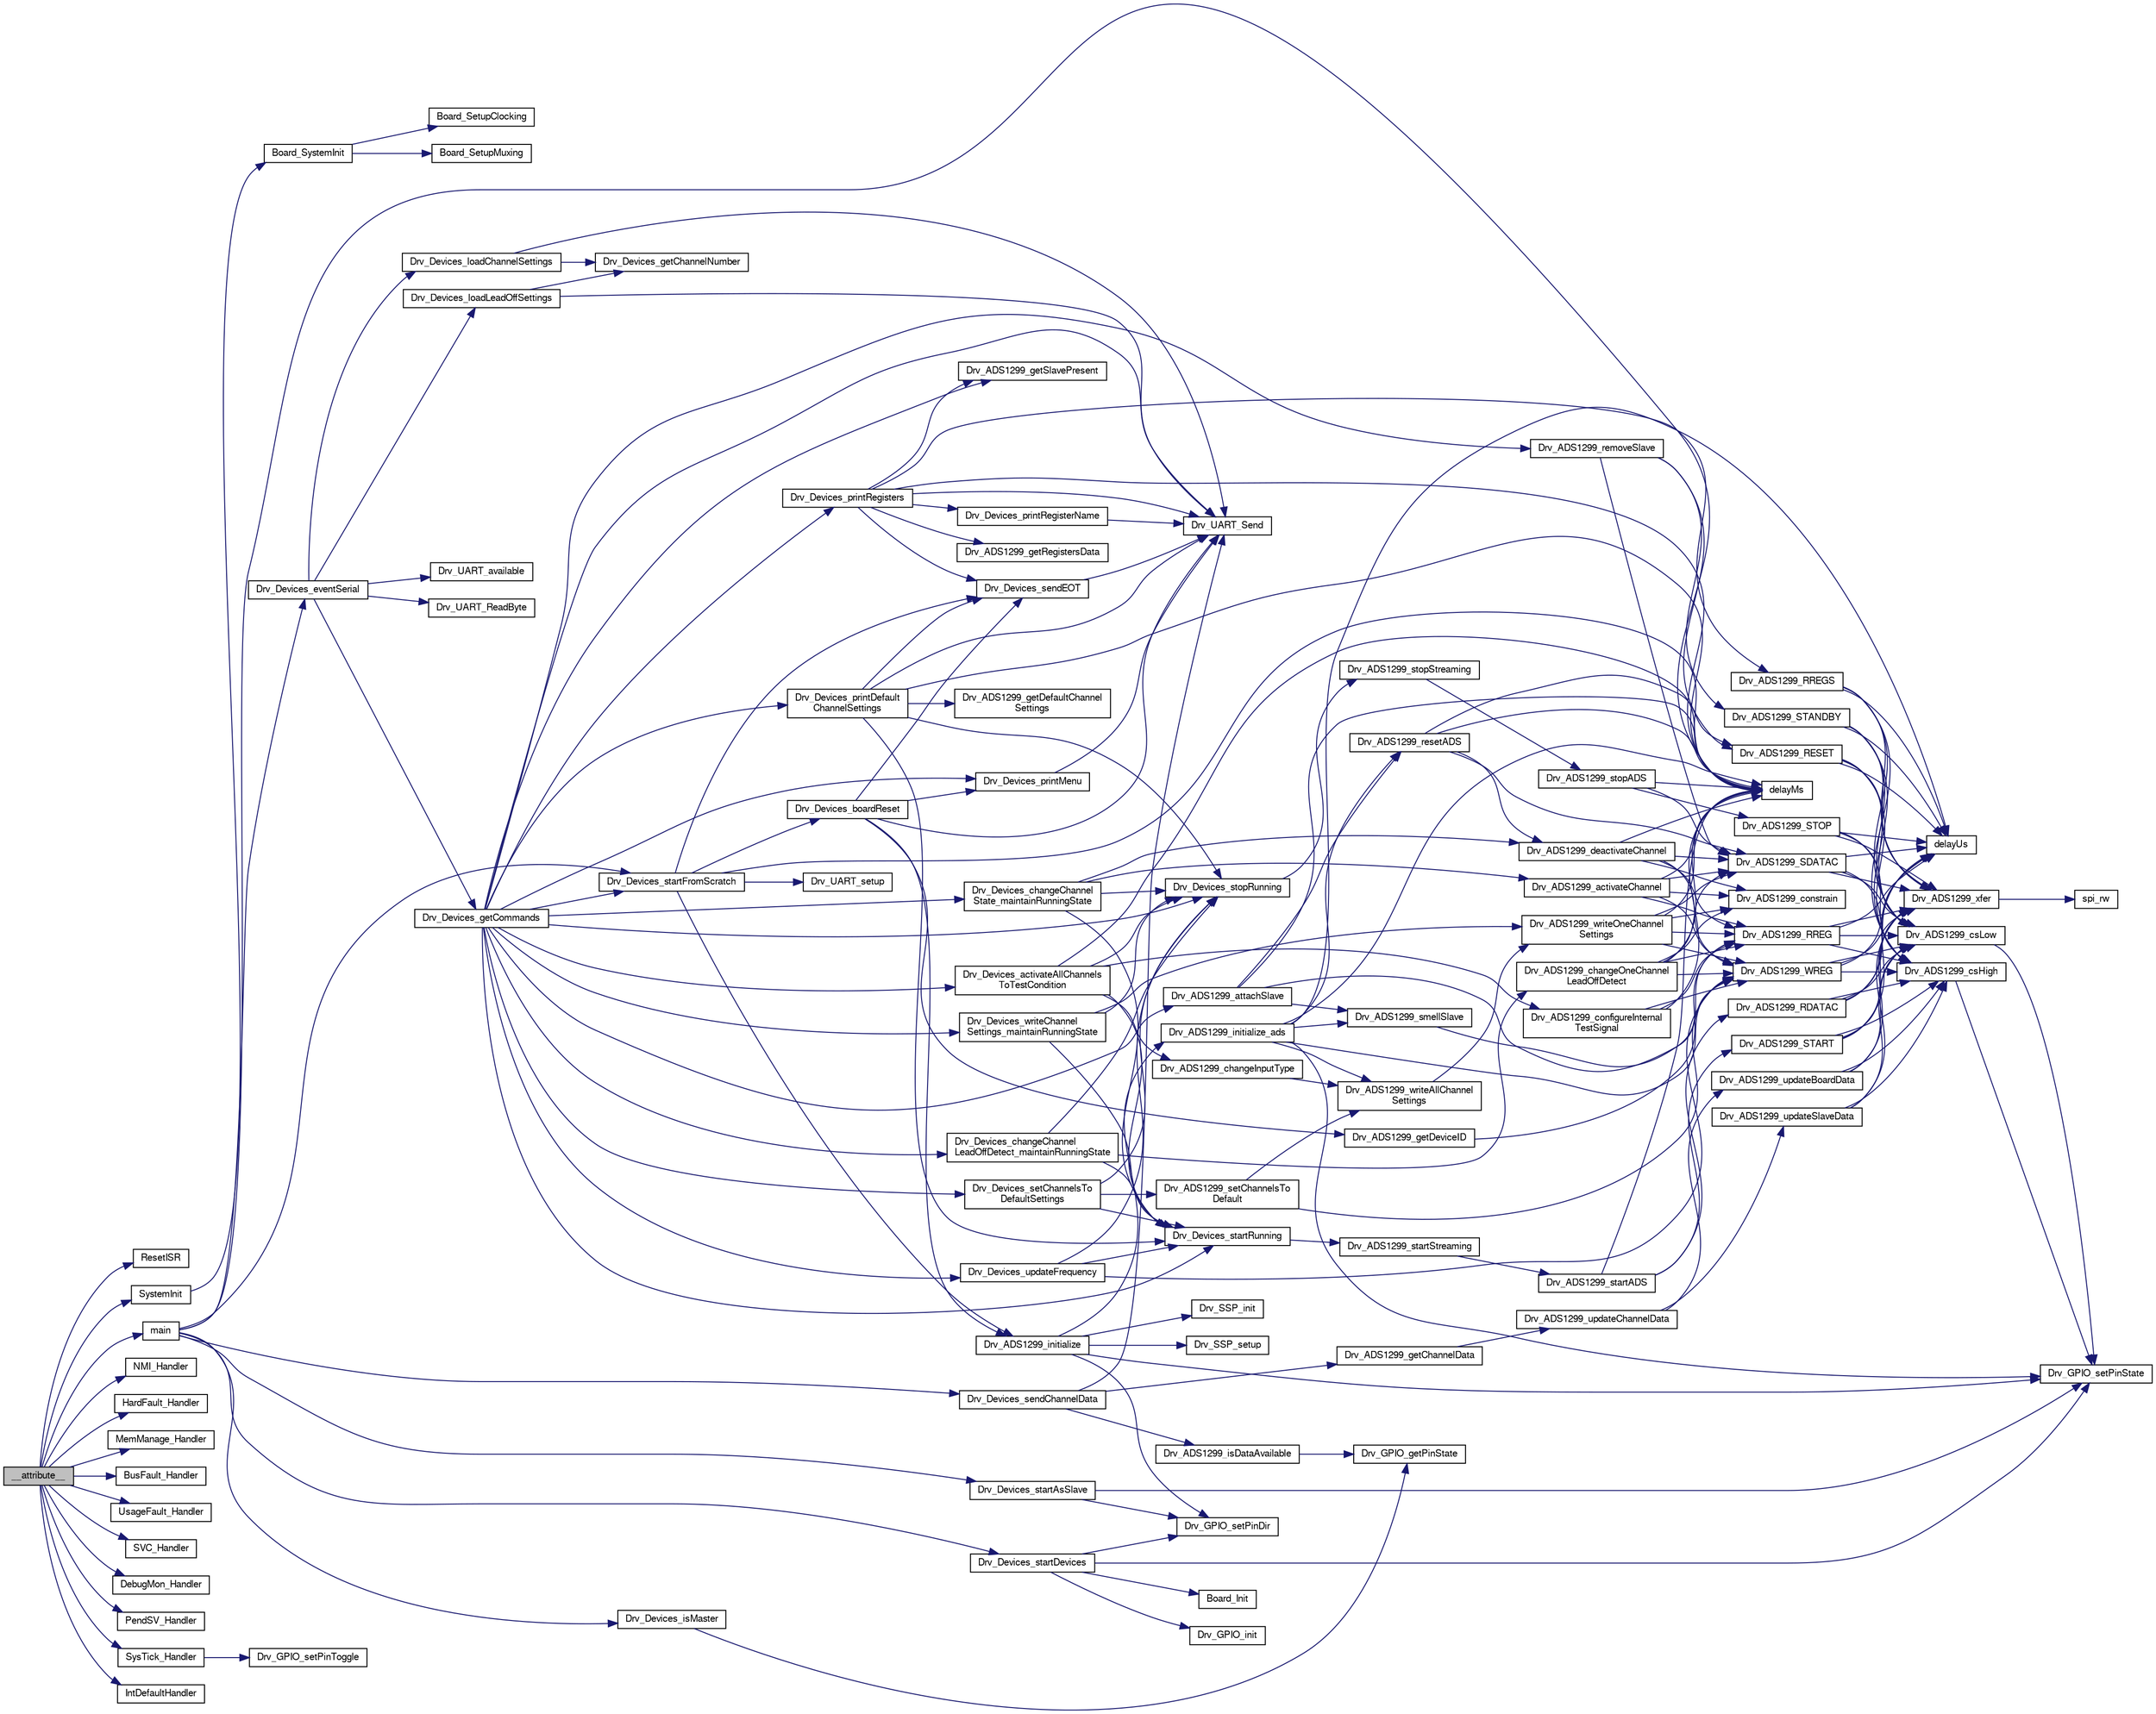 digraph "__attribute__"
{
  edge [fontname="FreeSans",fontsize="10",labelfontname="FreeSans",labelfontsize="10"];
  node [fontname="FreeSans",fontsize="10",shape=record];
  rankdir="LR";
  Node1 [label="__attribute__",height=0.2,width=0.4,color="black", fillcolor="grey75", style="filled", fontcolor="black"];
  Node1 -> Node2 [color="midnightblue",fontsize="10",style="solid",fontname="FreeSans"];
  Node2 [label="ResetISR",height=0.2,width=0.4,color="black", fillcolor="white", style="filled",URL="$cr__startup__lpc175x__6x_8c.html#a516ff8924be921fa3a1bb7754b1f5734"];
  Node1 -> Node3 [color="midnightblue",fontsize="10",style="solid",fontname="FreeSans"];
  Node3 [label="SystemInit",height=0.2,width=0.4,color="black", fillcolor="white", style="filled",URL="$sysinit_8c.html#a93f514700ccf00d08dbdcff7f1224eb2"];
  Node3 -> Node4 [color="midnightblue",fontsize="10",style="solid",fontname="FreeSans"];
  Node4 [label="Board_SystemInit",height=0.2,width=0.4,color="black", fillcolor="white", style="filled",URL="$group__BOARD__COMMON__API.html#gaeb60ea85499a4208167ae2540086516a",tooltip="Setup and initialize hardware prior to call to main() "];
  Node4 -> Node5 [color="midnightblue",fontsize="10",style="solid",fontname="FreeSans"];
  Node5 [label="Board_SetupMuxing",height=0.2,width=0.4,color="black", fillcolor="white", style="filled",URL="$group__BOARD__COMMON__API.html#ga8ac1dc465c66e1cc00f5ffd346904d97",tooltip="Setup pin multiplexer per board schematics. "];
  Node4 -> Node6 [color="midnightblue",fontsize="10",style="solid",fontname="FreeSans"];
  Node6 [label="Board_SetupClocking",height=0.2,width=0.4,color="black", fillcolor="white", style="filled",URL="$group__BOARD__COMMON__API.html#gae417dc93d00f1a89f74220e569fac777",tooltip="Setup system clocking. "];
  Node1 -> Node7 [color="midnightblue",fontsize="10",style="solid",fontname="FreeSans"];
  Node7 [label="main",height=0.2,width=0.4,color="black", fillcolor="white", style="filled",URL="$group__Application__Layer.html#ga840291bc02cba5474a4cb46a9b9566fe"];
  Node7 -> Node8 [color="midnightblue",fontsize="10",style="solid",fontname="FreeSans"];
  Node8 [label="Drv_Devices_startDevices",height=0.2,width=0.4,color="black", fillcolor="white", style="filled",URL="$group__Devices__Library.html#ga752ca1b164444c691ffe54ed89d848c8",tooltip="Call init and start functions of the different peripherals of the uC. "];
  Node8 -> Node9 [color="midnightblue",fontsize="10",style="solid",fontname="FreeSans"];
  Node9 [label="Board_Init",height=0.2,width=0.4,color="black", fillcolor="white", style="filled",URL="$group__BOARD__COMMON__API.html#gae8d2d761b984f48c3dbb27dd32a8c119",tooltip="Set up and initialize all required blocks and functions related to the board hardware. "];
  Node8 -> Node10 [color="midnightblue",fontsize="10",style="solid",fontname="FreeSans"];
  Node10 [label="Drv_GPIO_init",height=0.2,width=0.4,color="black", fillcolor="white", style="filled",URL="$group__GPIO__Library.html#ga9be5db131ab65deac64ba3f32adc3e0a",tooltip="Initialize GPIO port. "];
  Node8 -> Node11 [color="midnightblue",fontsize="10",style="solid",fontname="FreeSans"];
  Node11 [label="Drv_GPIO_setPinDir",height=0.2,width=0.4,color="black", fillcolor="white", style="filled",URL="$group__GPIO__Library.html#gab513ddd38bb6f89dfa844fd7ab6c48dd",tooltip="Set GPIO direction for a single GPIO pin. "];
  Node8 -> Node12 [color="midnightblue",fontsize="10",style="solid",fontname="FreeSans"];
  Node12 [label="Drv_GPIO_setPinState",height=0.2,width=0.4,color="black", fillcolor="white", style="filled",URL="$group__GPIO__Library.html#gaa0fc19aa74a1bf75817ba137e78f7a0a",tooltip="Set a GPIO pin state. "];
  Node7 -> Node13 [color="midnightblue",fontsize="10",style="solid",fontname="FreeSans"];
  Node13 [label="Drv_Devices_isMaster",height=0.2,width=0.4,color="black", fillcolor="white", style="filled",URL="$group__Devices__Library.html#ga92e403bbfcda965385b78ce10bbea47a",tooltip="Determines if the board is Master or Slave and set a flag. "];
  Node13 -> Node14 [color="midnightblue",fontsize="10",style="solid",fontname="FreeSans"];
  Node14 [label="Drv_GPIO_getPinState",height=0.2,width=0.4,color="black", fillcolor="white", style="filled",URL="$group__GPIO__Library.html#ga3979c4c389440c603c44afef9b25c6c6",tooltip="Get a GPIO pin state. "];
  Node7 -> Node15 [color="midnightblue",fontsize="10",style="solid",fontname="FreeSans"];
  Node15 [label="delayMs",height=0.2,width=0.4,color="black", fillcolor="white", style="filled",URL="$group__Devices__Library.html#gadde208bf0ea8bb35d8606d3859219a40",tooltip="Delay in milliseconds. "];
  Node7 -> Node16 [color="midnightblue",fontsize="10",style="solid",fontname="FreeSans"];
  Node16 [label="Drv_Devices_startFromScratch",height=0.2,width=0.4,color="black", fillcolor="white", style="filled",URL="$group__Devices__Library.html#ga43e0b770fd7ccd57b3f0d5ddf0eda4be",tooltip="Start the system from scratch, send initial message and get the board ready to get commands..."];
  Node16 -> Node17 [color="midnightblue",fontsize="10",style="solid",fontname="FreeSans"];
  Node17 [label="Drv_UART_setup",height=0.2,width=0.4,color="black", fillcolor="white", style="filled",URL="$group__UART__Library.html#ga8026f78d22425b39818431d299d638a3",tooltip="UART initial setup and initialization. "];
  Node16 -> Node18 [color="midnightblue",fontsize="10",style="solid",fontname="FreeSans"];
  Node18 [label="Drv_ADS1299_initialize",height=0.2,width=0.4,color="black", fillcolor="white", style="filled",URL="$group__ADS1299__Library.html#ga3a5f7edb0cb404ffa6865a56573a0c4b",tooltip="Configure pines connected to the ADS and the ADS itself. "];
  Node18 -> Node11 [color="midnightblue",fontsize="10",style="solid",fontname="FreeSans"];
  Node18 -> Node12 [color="midnightblue",fontsize="10",style="solid",fontname="FreeSans"];
  Node18 -> Node19 [color="midnightblue",fontsize="10",style="solid",fontname="FreeSans"];
  Node19 [label="Drv_SSP_init",height=0.2,width=0.4,color="black", fillcolor="white", style="filled",URL="$group__SSP__Library.html#ga0c5eb23f106efe0d4b8687874954c549",tooltip="Init the SSP module. "];
  Node18 -> Node20 [color="midnightblue",fontsize="10",style="solid",fontname="FreeSans"];
  Node20 [label="Drv_SSP_setup",height=0.2,width=0.4,color="black", fillcolor="white", style="filled",URL="$group__SSP__Library.html#ga0f01059c0a84ecf456f3ad9d38b9794b",tooltip="Configuration of format and data of the SSP module. "];
  Node18 -> Node21 [color="midnightblue",fontsize="10",style="solid",fontname="FreeSans"];
  Node21 [label="Drv_ADS1299_initialize_ads",height=0.2,width=0.4,color="black", fillcolor="white", style="filled",URL="$group__ADS1299__Library.html#ga7d4e3c16375e804d9275b55a5872410b",tooltip="Hard Reset ADS and power up sequence. "];
  Node21 -> Node15 [color="midnightblue",fontsize="10",style="solid",fontname="FreeSans"];
  Node21 -> Node12 [color="midnightblue",fontsize="10",style="solid",fontname="FreeSans"];
  Node21 -> Node22 [color="midnightblue",fontsize="10",style="solid",fontname="FreeSans"];
  Node22 [label="delayUs",height=0.2,width=0.4,color="black", fillcolor="white", style="filled",URL="$group__Devices__Library.html#ga120f8cfcae7121ef62deee0473cf19ee",tooltip="Delay in microseconds. "];
  Node21 -> Node23 [color="midnightblue",fontsize="10",style="solid",fontname="FreeSans"];
  Node23 [label="Drv_ADS1299_resetADS",height=0.2,width=0.4,color="black", fillcolor="white", style="filled",URL="$group__ADS1299__Library.html#gaf00abe725d1194171c9b84ab1c9aa356",tooltip="Reset all the ADS1299 settings. Stops all data acquisition. "];
  Node23 -> Node24 [color="midnightblue",fontsize="10",style="solid",fontname="FreeSans"];
  Node24 [label="Drv_ADS1299_RESET",height=0.2,width=0.4,color="black", fillcolor="white", style="filled",URL="$group__ADS1299__Library.html#ga33a611c58e5bd53c062d118be8a09d9e",tooltip="Set all register values to default. "];
  Node24 -> Node25 [color="midnightblue",fontsize="10",style="solid",fontname="FreeSans"];
  Node25 [label="Drv_ADS1299_csLow",height=0.2,width=0.4,color="black", fillcolor="white", style="filled",URL="$group__ADS1299__Library.html#gae7bfe7b22c142ad6af3606fc094dd149",tooltip="SPI chip select method. "];
  Node25 -> Node12 [color="midnightblue",fontsize="10",style="solid",fontname="FreeSans"];
  Node24 -> Node26 [color="midnightblue",fontsize="10",style="solid",fontname="FreeSans"];
  Node26 [label="Drv_ADS1299_xfer",height=0.2,width=0.4,color="black", fillcolor="white", style="filled",URL="$group__ADS1299__Library.html#gaacd804d5af6ab72174a9cb050dcf9041",tooltip="SPI communication method. "];
  Node26 -> Node27 [color="midnightblue",fontsize="10",style="solid",fontname="FreeSans"];
  Node27 [label="spi_rw",height=0.2,width=0.4,color="black", fillcolor="white", style="filled",URL="$group__SSP__Library.html#ga3808c285915bc0c410f4188eafce502d",tooltip="Faster way to transfer a single a byte via SSP. "];
  Node24 -> Node22 [color="midnightblue",fontsize="10",style="solid",fontname="FreeSans"];
  Node24 -> Node28 [color="midnightblue",fontsize="10",style="solid",fontname="FreeSans"];
  Node28 [label="Drv_ADS1299_csHigh",height=0.2,width=0.4,color="black", fillcolor="white", style="filled",URL="$group__ADS1299__Library.html#gad90e09cf6259d704d03a6b3f569d0976",tooltip="SPI chip de-select. "];
  Node28 -> Node12 [color="midnightblue",fontsize="10",style="solid",fontname="FreeSans"];
  Node23 -> Node29 [color="midnightblue",fontsize="10",style="solid",fontname="FreeSans"];
  Node29 [label="Drv_ADS1299_SDATAC",height=0.2,width=0.4,color="black", fillcolor="white", style="filled",URL="$group__ADS1299__Library.html#ga9715d3a40b02158b668d9c82bd0af79a",tooltip="Get out of read data continuous mode. "];
  Node29 -> Node25 [color="midnightblue",fontsize="10",style="solid",fontname="FreeSans"];
  Node29 -> Node26 [color="midnightblue",fontsize="10",style="solid",fontname="FreeSans"];
  Node29 -> Node22 [color="midnightblue",fontsize="10",style="solid",fontname="FreeSans"];
  Node29 -> Node28 [color="midnightblue",fontsize="10",style="solid",fontname="FreeSans"];
  Node23 -> Node15 [color="midnightblue",fontsize="10",style="solid",fontname="FreeSans"];
  Node23 -> Node30 [color="midnightblue",fontsize="10",style="solid",fontname="FreeSans"];
  Node30 [label="Drv_ADS1299_deactivateChannel",height=0.2,width=0.4,color="black", fillcolor="white", style="filled",URL="$group__ADS1299__Library.html#gaf752ff51f24643ab51099720f9d69846",tooltip="De-activate specific channel N. "];
  Node30 -> Node29 [color="midnightblue",fontsize="10",style="solid",fontname="FreeSans"];
  Node30 -> Node15 [color="midnightblue",fontsize="10",style="solid",fontname="FreeSans"];
  Node30 -> Node31 [color="midnightblue",fontsize="10",style="solid",fontname="FreeSans"];
  Node31 [label="Drv_ADS1299_constrain",height=0.2,width=0.4,color="black", fillcolor="white", style="filled",URL="$group__ADS1299__Library.html#ga713b706931292d92d4e8972d79a311a0",tooltip="Constrains a number to be within a range. "];
  Node30 -> Node32 [color="midnightblue",fontsize="10",style="solid",fontname="FreeSans"];
  Node32 [label="Drv_ADS1299_RREG",height=0.2,width=0.4,color="black", fillcolor="white", style="filled",URL="$group__ADS1299__Library.html#ga1c03d79e9a6080ed2de6916b1dd47849",tooltip="Read one ADS register. "];
  Node32 -> Node25 [color="midnightblue",fontsize="10",style="solid",fontname="FreeSans"];
  Node32 -> Node26 [color="midnightblue",fontsize="10",style="solid",fontname="FreeSans"];
  Node32 -> Node22 [color="midnightblue",fontsize="10",style="solid",fontname="FreeSans"];
  Node32 -> Node28 [color="midnightblue",fontsize="10",style="solid",fontname="FreeSans"];
  Node30 -> Node33 [color="midnightblue",fontsize="10",style="solid",fontname="FreeSans"];
  Node33 [label="Drv_ADS1299_WREG",height=0.2,width=0.4,color="black", fillcolor="white", style="filled",URL="$group__ADS1299__Library.html#gaeb3dbf8ae39e90411b32757240f61b8b",tooltip="Write one ADS register. "];
  Node33 -> Node25 [color="midnightblue",fontsize="10",style="solid",fontname="FreeSans"];
  Node33 -> Node26 [color="midnightblue",fontsize="10",style="solid",fontname="FreeSans"];
  Node33 -> Node22 [color="midnightblue",fontsize="10",style="solid",fontname="FreeSans"];
  Node33 -> Node28 [color="midnightblue",fontsize="10",style="solid",fontname="FreeSans"];
  Node21 -> Node33 [color="midnightblue",fontsize="10",style="solid",fontname="FreeSans"];
  Node21 -> Node34 [color="midnightblue",fontsize="10",style="solid",fontname="FreeSans"];
  Node34 [label="Drv_ADS1299_smellSlave",height=0.2,width=0.4,color="black", fillcolor="white", style="filled",URL="$group__ADS1299__Library.html#ga9d74c4bec77d3719c9334d953e2ac590",tooltip="Check if Slave Board is present. "];
  Node34 -> Node32 [color="midnightblue",fontsize="10",style="solid",fontname="FreeSans"];
  Node21 -> Node35 [color="midnightblue",fontsize="10",style="solid",fontname="FreeSans"];
  Node35 [label="Drv_ADS1299_writeAllChannel\lSettings",height=0.2,width=0.4,color="black", fillcolor="white", style="filled",URL="$group__ADS1299__Library.html#ga6191cb19901b35ad7f9e5d999064dac3",tooltip="Write settings of all channels. "];
  Node35 -> Node36 [color="midnightblue",fontsize="10",style="solid",fontname="FreeSans"];
  Node36 [label="Drv_ADS1299_writeOneChannel\lSettings",height=0.2,width=0.4,color="black", fillcolor="white", style="filled",URL="$group__ADS1299__Library.html#gab10b419566b34fa502514a113505312d",tooltip="Write settings of only one specific channel. "];
  Node36 -> Node31 [color="midnightblue",fontsize="10",style="solid",fontname="FreeSans"];
  Node36 -> Node29 [color="midnightblue",fontsize="10",style="solid",fontname="FreeSans"];
  Node36 -> Node15 [color="midnightblue",fontsize="10",style="solid",fontname="FreeSans"];
  Node36 -> Node33 [color="midnightblue",fontsize="10",style="solid",fontname="FreeSans"];
  Node36 -> Node32 [color="midnightblue",fontsize="10",style="solid",fontname="FreeSans"];
  Node16 -> Node15 [color="midnightblue",fontsize="10",style="solid",fontname="FreeSans"];
  Node16 -> Node37 [color="midnightblue",fontsize="10",style="solid",fontname="FreeSans"];
  Node37 [label="Drv_Devices_boardReset",height=0.2,width=0.4,color="black", fillcolor="white", style="filled",URL="$group__Devices__Library.html#gab949068810476a2e08078aa7eab15a83"];
  Node37 -> Node18 [color="midnightblue",fontsize="10",style="solid",fontname="FreeSans"];
  Node37 -> Node38 [color="midnightblue",fontsize="10",style="solid",fontname="FreeSans"];
  Node38 [label="Drv_UART_Send",height=0.2,width=0.4,color="black", fillcolor="white", style="filled",URL="$group__UART__Library.html#ga3cd9c151bd9649652b8f6c7a8a371f4b",tooltip="Send data by UART. "];
  Node37 -> Node39 [color="midnightblue",fontsize="10",style="solid",fontname="FreeSans"];
  Node39 [label="Drv_ADS1299_getDeviceID",height=0.2,width=0.4,color="black", fillcolor="white", style="filled",URL="$group__ADS1299__Library.html#ga812e36de1efba860dca4dec17b08b1a6",tooltip="Return the ID of the AFE device. "];
  Node39 -> Node32 [color="midnightblue",fontsize="10",style="solid",fontname="FreeSans"];
  Node37 -> Node40 [color="midnightblue",fontsize="10",style="solid",fontname="FreeSans"];
  Node40 [label="Drv_Devices_printMenu",height=0.2,width=0.4,color="black", fillcolor="white", style="filled",URL="$group__Devices__Library.html#gac177c9b23475b7551fbcebe3db410bf0",tooltip="Print menu. "];
  Node40 -> Node38 [color="midnightblue",fontsize="10",style="solid",fontname="FreeSans"];
  Node37 -> Node41 [color="midnightblue",fontsize="10",style="solid",fontname="FreeSans"];
  Node41 [label="Drv_Devices_sendEOT",height=0.2,width=0.4,color="black", fillcolor="white", style="filled",URL="$group__Devices__Library.html#ga26ea493ed59bae1e6a0c0af4ece44f40",tooltip="Send characters to shake hands with the controlling program. "];
  Node41 -> Node38 [color="midnightblue",fontsize="10",style="solid",fontname="FreeSans"];
  Node16 -> Node41 [color="midnightblue",fontsize="10",style="solid",fontname="FreeSans"];
  Node7 -> Node42 [color="midnightblue",fontsize="10",style="solid",fontname="FreeSans"];
  Node42 [label="Drv_Devices_sendChannelData",height=0.2,width=0.4,color="black", fillcolor="white", style="filled",URL="$group__Devices__Library.html#ga828212dc5604557924cd8ea9e6252c6c",tooltip="Send via UART the data acquired by the ADS. "];
  Node42 -> Node43 [color="midnightblue",fontsize="10",style="solid",fontname="FreeSans"];
  Node43 [label="Drv_ADS1299_isDataAvailable",height=0.2,width=0.4,color="black", fillcolor="white", style="filled",URL="$group__ADS1299__Library.html#ga55bafd8fc454bf91a40711e71c9028e0",tooltip="Query to see if data is available from the ADS1299. "];
  Node43 -> Node14 [color="midnightblue",fontsize="10",style="solid",fontname="FreeSans"];
  Node42 -> Node44 [color="midnightblue",fontsize="10",style="solid",fontname="FreeSans"];
  Node44 [label="Drv_ADS1299_getChannelData",height=0.2,width=0.4,color="black", fillcolor="white", style="filled",URL="$group__ADS1299__Library.html#ga7b9304053ccfe17319cc73d1c5c738c1",tooltip="Function to get Channel Data. "];
  Node44 -> Node45 [color="midnightblue",fontsize="10",style="solid",fontname="FreeSans"];
  Node45 [label="Drv_ADS1299_updateChannelData",height=0.2,width=0.4,color="black", fillcolor="white", style="filled",URL="$group__ADS1299__Library.html#gab649fc7f231ca292b9c06cc31e50fff1",tooltip="Function called to receive new data from the ADS1299. "];
  Node45 -> Node46 [color="midnightblue",fontsize="10",style="solid",fontname="FreeSans"];
  Node46 [label="Drv_ADS1299_updateBoardData",height=0.2,width=0.4,color="black", fillcolor="white", style="filled",URL="$group__ADS1299__Library.html#ga6a7fda986df83568223e0d81ec493169",tooltip="Function called to receive new data from the master board. "];
  Node46 -> Node25 [color="midnightblue",fontsize="10",style="solid",fontname="FreeSans"];
  Node46 -> Node26 [color="midnightblue",fontsize="10",style="solid",fontname="FreeSans"];
  Node46 -> Node28 [color="midnightblue",fontsize="10",style="solid",fontname="FreeSans"];
  Node45 -> Node47 [color="midnightblue",fontsize="10",style="solid",fontname="FreeSans"];
  Node47 [label="Drv_ADS1299_updateSlaveData",height=0.2,width=0.4,color="black", fillcolor="white", style="filled",URL="$group__ADS1299__Library.html#gaf7e73c7a2a885b3ce8c63cc1af03851c",tooltip="Function called to receive new data from the slave board. "];
  Node47 -> Node25 [color="midnightblue",fontsize="10",style="solid",fontname="FreeSans"];
  Node47 -> Node26 [color="midnightblue",fontsize="10",style="solid",fontname="FreeSans"];
  Node47 -> Node28 [color="midnightblue",fontsize="10",style="solid",fontname="FreeSans"];
  Node42 -> Node38 [color="midnightblue",fontsize="10",style="solid",fontname="FreeSans"];
  Node7 -> Node48 [color="midnightblue",fontsize="10",style="solid",fontname="FreeSans"];
  Node48 [label="Drv_Devices_eventSerial",height=0.2,width=0.4,color="black", fillcolor="white", style="filled",URL="$group__Devices__Library.html#ga8092c357f91843e6fa9db02735addc7d",tooltip="Function for receiving new commands. "];
  Node48 -> Node49 [color="midnightblue",fontsize="10",style="solid",fontname="FreeSans"];
  Node49 [label="Drv_UART_available",height=0.2,width=0.4,color="black", fillcolor="white", style="filled",URL="$group__UART__Library.html#ga7a96fcb2dfc23bcf106ef05a6e348eb4",tooltip="Indicates if there is new data to be read. "];
  Node48 -> Node50 [color="midnightblue",fontsize="10",style="solid",fontname="FreeSans"];
  Node50 [label="Drv_UART_ReadByte",height=0.2,width=0.4,color="black", fillcolor="white", style="filled",URL="$group__UART__Library.html#ga0332d0b4b9dee94a3464a62ab776b594",tooltip="Read one byte. "];
  Node48 -> Node51 [color="midnightblue",fontsize="10",style="solid",fontname="FreeSans"];
  Node51 [label="Drv_Devices_loadChannelSettings",height=0.2,width=0.4,color="black", fillcolor="white", style="filled",URL="$group__Devices__Library.html#ga1b75ac5dd3eb55ef54cff5de501875a9",tooltip="Retrieve parameters and execute channel settings. "];
  Node51 -> Node52 [color="midnightblue",fontsize="10",style="solid",fontname="FreeSans"];
  Node52 [label="Drv_Devices_getChannelNumber",height=0.2,width=0.4,color="black", fillcolor="white", style="filled",URL="$group__Devices__Library.html#ga648ce331709a942df57efd5b8645db13",tooltip="Convert channel number from character to number. "];
  Node51 -> Node38 [color="midnightblue",fontsize="10",style="solid",fontname="FreeSans"];
  Node48 -> Node53 [color="midnightblue",fontsize="10",style="solid",fontname="FreeSans"];
  Node53 [label="Drv_Devices_loadLeadOffSettings",height=0.2,width=0.4,color="black", fillcolor="white", style="filled",URL="$group__Devices__Library.html#ga91621cb0b85d8918aa835f198c827379",tooltip="Retrieve parameters and execute channel settings. "];
  Node53 -> Node52 [color="midnightblue",fontsize="10",style="solid",fontname="FreeSans"];
  Node53 -> Node38 [color="midnightblue",fontsize="10",style="solid",fontname="FreeSans"];
  Node48 -> Node54 [color="midnightblue",fontsize="10",style="solid",fontname="FreeSans"];
  Node54 [label="Drv_Devices_getCommands",height=0.2,width=0.4,color="black", fillcolor="white", style="filled",URL="$group__Devices__Library.html#gafb56f6b90c50e36cd6e34665d85fb903",tooltip="Function for interpreting commands. "];
  Node54 -> Node38 [color="midnightblue",fontsize="10",style="solid",fontname="FreeSans"];
  Node54 -> Node55 [color="midnightblue",fontsize="10",style="solid",fontname="FreeSans"];
  Node55 [label="Drv_Devices_changeChannel\lState_maintainRunningState",height=0.2,width=0.4,color="black", fillcolor="white", style="filled",URL="$group__Devices__Library.html#gacf4dbff760e8426996f21c8a68d77cef",tooltip="Activate or De-activate channel maintaining running state. "];
  Node55 -> Node56 [color="midnightblue",fontsize="10",style="solid",fontname="FreeSans"];
  Node56 [label="Drv_Devices_stopRunning",height=0.2,width=0.4,color="black", fillcolor="white", style="filled",URL="$group__Devices__Library.html#ga8584f49a773b7e9add0e51bb0057fb54",tooltip="Stop data acquisition. "];
  Node56 -> Node57 [color="midnightblue",fontsize="10",style="solid",fontname="FreeSans"];
  Node57 [label="Drv_ADS1299_stopStreaming",height=0.2,width=0.4,color="black", fillcolor="white", style="filled",URL="$group__ADS1299__Library.html#ga76f9b41b04d6ac6a9fc5ba36884df125",tooltip="Stop data acquisition. "];
  Node57 -> Node58 [color="midnightblue",fontsize="10",style="solid",fontname="FreeSans"];
  Node58 [label="Drv_ADS1299_stopADS",height=0.2,width=0.4,color="black", fillcolor="white", style="filled",URL="$group__ADS1299__Library.html#gafed9edc40d47ce6fc0c7c5325b616d74",tooltip="Stop continuous data acquisition. "];
  Node58 -> Node59 [color="midnightblue",fontsize="10",style="solid",fontname="FreeSans"];
  Node59 [label="Drv_ADS1299_STOP",height=0.2,width=0.4,color="black", fillcolor="white", style="filled",URL="$group__ADS1299__Library.html#ga745a56f8f9a82a3ff488fdfa44b5877c",tooltip="Stop data acquisition. "];
  Node59 -> Node25 [color="midnightblue",fontsize="10",style="solid",fontname="FreeSans"];
  Node59 -> Node26 [color="midnightblue",fontsize="10",style="solid",fontname="FreeSans"];
  Node59 -> Node22 [color="midnightblue",fontsize="10",style="solid",fontname="FreeSans"];
  Node59 -> Node28 [color="midnightblue",fontsize="10",style="solid",fontname="FreeSans"];
  Node58 -> Node15 [color="midnightblue",fontsize="10",style="solid",fontname="FreeSans"];
  Node58 -> Node29 [color="midnightblue",fontsize="10",style="solid",fontname="FreeSans"];
  Node55 -> Node60 [color="midnightblue",fontsize="10",style="solid",fontname="FreeSans"];
  Node60 [label="Drv_ADS1299_activateChannel",height=0.2,width=0.4,color="black", fillcolor="white", style="filled",URL="$group__ADS1299__Library.html#ga265dd2d7a4bd35e681d566e3a2c517ce",tooltip="Activate specific channel N. "];
  Node60 -> Node31 [color="midnightblue",fontsize="10",style="solid",fontname="FreeSans"];
  Node60 -> Node29 [color="midnightblue",fontsize="10",style="solid",fontname="FreeSans"];
  Node60 -> Node33 [color="midnightblue",fontsize="10",style="solid",fontname="FreeSans"];
  Node60 -> Node32 [color="midnightblue",fontsize="10",style="solid",fontname="FreeSans"];
  Node60 -> Node15 [color="midnightblue",fontsize="10",style="solid",fontname="FreeSans"];
  Node55 -> Node30 [color="midnightblue",fontsize="10",style="solid",fontname="FreeSans"];
  Node55 -> Node61 [color="midnightblue",fontsize="10",style="solid",fontname="FreeSans"];
  Node61 [label="Drv_Devices_startRunning",height=0.2,width=0.4,color="black", fillcolor="white", style="filled",URL="$group__Devices__Library.html#ga7f4ddcd86724d8aad896ff12e43146ca",tooltip="Start data acquisition. "];
  Node61 -> Node62 [color="midnightblue",fontsize="10",style="solid",fontname="FreeSans"];
  Node62 [label="Drv_ADS1299_startStreaming",height=0.2,width=0.4,color="black", fillcolor="white", style="filled",URL="$group__ADS1299__Library.html#gad3ea6087f205bfce6610c763f3f332d3",tooltip="Start data acquisition. "];
  Node62 -> Node63 [color="midnightblue",fontsize="10",style="solid",fontname="FreeSans"];
  Node63 [label="Drv_ADS1299_startADS",height=0.2,width=0.4,color="black", fillcolor="white", style="filled",URL="$group__ADS1299__Library.html#gad2841df2e1508c7d9f86d0d90681986e",tooltip="Start continuous data acquisition. "];
  Node63 -> Node64 [color="midnightblue",fontsize="10",style="solid",fontname="FreeSans"];
  Node64 [label="Drv_ADS1299_RDATAC",height=0.2,width=0.4,color="black", fillcolor="white", style="filled",URL="$group__ADS1299__Library.html#ga51676dbe90976a582680808c7f32eadc",tooltip="Go into read data continuous mode. "];
  Node64 -> Node25 [color="midnightblue",fontsize="10",style="solid",fontname="FreeSans"];
  Node64 -> Node26 [color="midnightblue",fontsize="10",style="solid",fontname="FreeSans"];
  Node64 -> Node22 [color="midnightblue",fontsize="10",style="solid",fontname="FreeSans"];
  Node64 -> Node28 [color="midnightblue",fontsize="10",style="solid",fontname="FreeSans"];
  Node63 -> Node15 [color="midnightblue",fontsize="10",style="solid",fontname="FreeSans"];
  Node63 -> Node65 [color="midnightblue",fontsize="10",style="solid",fontname="FreeSans"];
  Node65 [label="Drv_ADS1299_START",height=0.2,width=0.4,color="black", fillcolor="white", style="filled",URL="$group__ADS1299__Library.html#gab74ff026d8a21e4c41ec454debdf0928",tooltip="Start data acquisition. "];
  Node65 -> Node25 [color="midnightblue",fontsize="10",style="solid",fontname="FreeSans"];
  Node65 -> Node26 [color="midnightblue",fontsize="10",style="solid",fontname="FreeSans"];
  Node65 -> Node22 [color="midnightblue",fontsize="10",style="solid",fontname="FreeSans"];
  Node65 -> Node28 [color="midnightblue",fontsize="10",style="solid",fontname="FreeSans"];
  Node54 -> Node66 [color="midnightblue",fontsize="10",style="solid",fontname="FreeSans"];
  Node66 [label="Drv_Devices_activateAllChannels\lToTestCondition",height=0.2,width=0.4,color="black", fillcolor="white", style="filled",URL="$group__Devices__Library.html#ga42ce5be2b197d04b4b0a9918a11ea457",tooltip="Set test inputs to all channels. "];
  Node66 -> Node56 [color="midnightblue",fontsize="10",style="solid",fontname="FreeSans"];
  Node66 -> Node15 [color="midnightblue",fontsize="10",style="solid",fontname="FreeSans"];
  Node66 -> Node67 [color="midnightblue",fontsize="10",style="solid",fontname="FreeSans"];
  Node67 [label="Drv_ADS1299_configureInternal\lTestSignal",height=0.2,width=0.4,color="black", fillcolor="white", style="filled",URL="$group__ADS1299__Library.html#gab82c3d9732f1cf5d5fc8017cd807f035",tooltip="Configure the test signals that can be inernally generated by the ADS1299. "];
  Node67 -> Node32 [color="midnightblue",fontsize="10",style="solid",fontname="FreeSans"];
  Node67 -> Node33 [color="midnightblue",fontsize="10",style="solid",fontname="FreeSans"];
  Node67 -> Node15 [color="midnightblue",fontsize="10",style="solid",fontname="FreeSans"];
  Node66 -> Node68 [color="midnightblue",fontsize="10",style="solid",fontname="FreeSans"];
  Node68 [label="Drv_ADS1299_changeInputType",height=0.2,width=0.4,color="black", fillcolor="white", style="filled",URL="$group__ADS1299__Library.html#ga1377f541513a9626c05ba013f081cab4",tooltip="Change the source of signal connected to the inputs of the ADS1299. "];
  Node68 -> Node35 [color="midnightblue",fontsize="10",style="solid",fontname="FreeSans"];
  Node66 -> Node61 [color="midnightblue",fontsize="10",style="solid",fontname="FreeSans"];
  Node54 -> Node69 [color="midnightblue",fontsize="10",style="solid",fontname="FreeSans"];
  Node69 [label="Drv_Devices_writeChannel\lSettings_maintainRunningState",height=0.2,width=0.4,color="black", fillcolor="white", style="filled",URL="$group__Devices__Library.html#gafd94e72e2e363f075a57a091e26424b2",tooltip="Stop acquisition, set the channels and re-start acquisition. "];
  Node69 -> Node56 [color="midnightblue",fontsize="10",style="solid",fontname="FreeSans"];
  Node69 -> Node36 [color="midnightblue",fontsize="10",style="solid",fontname="FreeSans"];
  Node69 -> Node61 [color="midnightblue",fontsize="10",style="solid",fontname="FreeSans"];
  Node54 -> Node70 [color="midnightblue",fontsize="10",style="solid",fontname="FreeSans"];
  Node70 [label="Drv_Devices_setChannelsTo\lDefaultSettings",height=0.2,width=0.4,color="black", fillcolor="white", style="filled",URL="$group__Devices__Library.html#gaa48520ff061081dab8c49d26bf9404dd",tooltip="Set all channels to the default settings. "];
  Node70 -> Node56 [color="midnightblue",fontsize="10",style="solid",fontname="FreeSans"];
  Node70 -> Node71 [color="midnightblue",fontsize="10",style="solid",fontname="FreeSans"];
  Node71 [label="Drv_ADS1299_setChannelsTo\lDefault",height=0.2,width=0.4,color="black", fillcolor="white", style="filled",URL="$group__ADS1299__Library.html#gada2653d98d54cb667537d468a5a3e4ce",tooltip="Set all channels with the default values. "];
  Node71 -> Node35 [color="midnightblue",fontsize="10",style="solid",fontname="FreeSans"];
  Node71 -> Node33 [color="midnightblue",fontsize="10",style="solid",fontname="FreeSans"];
  Node70 -> Node61 [color="midnightblue",fontsize="10",style="solid",fontname="FreeSans"];
  Node54 -> Node72 [color="midnightblue",fontsize="10",style="solid",fontname="FreeSans"];
  Node72 [label="Drv_Devices_printDefault\lChannelSettings",height=0.2,width=0.4,color="black", fillcolor="white", style="filled",URL="$group__Devices__Library.html#ga1a1a6145a5269b2a7ebd45abdb53b660",tooltip="Print the current Default Channel Settings. "];
  Node72 -> Node56 [color="midnightblue",fontsize="10",style="solid",fontname="FreeSans"];
  Node72 -> Node73 [color="midnightblue",fontsize="10",style="solid",fontname="FreeSans"];
  Node73 [label="Drv_ADS1299_getDefaultChannel\lSettings",height=0.2,width=0.4,color="black", fillcolor="white", style="filled",URL="$group__ADS1299__Library.html#ga4562e58d7948065c637e9289b4e942ef",tooltip="Return an array with the 6 values of default channel settings. "];
  Node72 -> Node38 [color="midnightblue",fontsize="10",style="solid",fontname="FreeSans"];
  Node72 -> Node41 [color="midnightblue",fontsize="10",style="solid",fontname="FreeSans"];
  Node72 -> Node15 [color="midnightblue",fontsize="10",style="solid",fontname="FreeSans"];
  Node72 -> Node61 [color="midnightblue",fontsize="10",style="solid",fontname="FreeSans"];
  Node54 -> Node74 [color="midnightblue",fontsize="10",style="solid",fontname="FreeSans"];
  Node74 [label="Drv_Devices_updateFrequency",height=0.2,width=0.4,color="black", fillcolor="white", style="filled",URL="$group__Devices__Library.html#ga2d56cab48a0548365790822b78afa02d",tooltip="Update sampling frequency. "];
  Node74 -> Node56 [color="midnightblue",fontsize="10",style="solid",fontname="FreeSans"];
  Node74 -> Node33 [color="midnightblue",fontsize="10",style="solid",fontname="FreeSans"];
  Node74 -> Node61 [color="midnightblue",fontsize="10",style="solid",fontname="FreeSans"];
  Node54 -> Node75 [color="midnightblue",fontsize="10",style="solid",fontname="FreeSans"];
  Node75 [label="Drv_Devices_changeChannel\lLeadOffDetect_maintainRunningState",height=0.2,width=0.4,color="black", fillcolor="white", style="filled",URL="$group__Devices__Library.html#ga87716766599b761bde56572ccaac7946",tooltip="Change lead off detect settings and re-start device. "];
  Node75 -> Node56 [color="midnightblue",fontsize="10",style="solid",fontname="FreeSans"];
  Node75 -> Node76 [color="midnightblue",fontsize="10",style="solid",fontname="FreeSans"];
  Node76 [label="Drv_ADS1299_changeOneChannel\lLeadOffDetect",height=0.2,width=0.4,color="black", fillcolor="white", style="filled",URL="$group__ADS1299__Library.html#ga7592db204eafa08302261bdaec47020d",tooltip="Change the lead off detect settings for specified channel. "];
  Node76 -> Node31 [color="midnightblue",fontsize="10",style="solid",fontname="FreeSans"];
  Node76 -> Node29 [color="midnightblue",fontsize="10",style="solid",fontname="FreeSans"];
  Node76 -> Node15 [color="midnightblue",fontsize="10",style="solid",fontname="FreeSans"];
  Node76 -> Node32 [color="midnightblue",fontsize="10",style="solid",fontname="FreeSans"];
  Node76 -> Node33 [color="midnightblue",fontsize="10",style="solid",fontname="FreeSans"];
  Node75 -> Node61 [color="midnightblue",fontsize="10",style="solid",fontname="FreeSans"];
  Node54 -> Node77 [color="midnightblue",fontsize="10",style="solid",fontname="FreeSans"];
  Node77 [label="Drv_ADS1299_getSlavePresent",height=0.2,width=0.4,color="black", fillcolor="white", style="filled",URL="$group__ADS1299__Library.html#gae15b4a58c8244229e31efdc1c66a8672",tooltip="To know if the Slave Board is present. "];
  Node54 -> Node78 [color="midnightblue",fontsize="10",style="solid",fontname="FreeSans"];
  Node78 [label="Drv_ADS1299_removeSlave",height=0.2,width=0.4,color="black", fillcolor="white", style="filled",URL="$group__ADS1299__Library.html#gab6a161f709334920b4f69156fe0ce928",tooltip="Stop Slave ADS and remove link. "];
  Node78 -> Node29 [color="midnightblue",fontsize="10",style="solid",fontname="FreeSans"];
  Node78 -> Node24 [color="midnightblue",fontsize="10",style="solid",fontname="FreeSans"];
  Node78 -> Node79 [color="midnightblue",fontsize="10",style="solid",fontname="FreeSans"];
  Node79 [label="Drv_ADS1299_STANDBY",height=0.2,width=0.4,color="black", fillcolor="white", style="filled",URL="$group__ADS1299__Library.html#ga47ebee464895e8e771d03c0f9ca5e21d",tooltip="Go into low power mode. "];
  Node79 -> Node25 [color="midnightblue",fontsize="10",style="solid",fontname="FreeSans"];
  Node79 -> Node26 [color="midnightblue",fontsize="10",style="solid",fontname="FreeSans"];
  Node79 -> Node22 [color="midnightblue",fontsize="10",style="solid",fontname="FreeSans"];
  Node79 -> Node28 [color="midnightblue",fontsize="10",style="solid",fontname="FreeSans"];
  Node54 -> Node80 [color="midnightblue",fontsize="10",style="solid",fontname="FreeSans"];
  Node80 [label="Drv_ADS1299_attachSlave",height=0.2,width=0.4,color="black", fillcolor="white", style="filled",URL="$group__ADS1299__Library.html#ga3da68a8b941049250800fc068c07a601",tooltip="Configure CLK output and detect Slave board. "];
  Node80 -> Node33 [color="midnightblue",fontsize="10",style="solid",fontname="FreeSans"];
  Node80 -> Node15 [color="midnightblue",fontsize="10",style="solid",fontname="FreeSans"];
  Node80 -> Node23 [color="midnightblue",fontsize="10",style="solid",fontname="FreeSans"];
  Node80 -> Node34 [color="midnightblue",fontsize="10",style="solid",fontname="FreeSans"];
  Node54 -> Node61 [color="midnightblue",fontsize="10",style="solid",fontname="FreeSans"];
  Node54 -> Node56 [color="midnightblue",fontsize="10",style="solid",fontname="FreeSans"];
  Node54 -> Node16 [color="midnightblue",fontsize="10",style="solid",fontname="FreeSans"];
  Node54 -> Node81 [color="midnightblue",fontsize="10",style="solid",fontname="FreeSans"];
  Node81 [label="Drv_Devices_printRegisters",height=0.2,width=0.4,color="black", fillcolor="white", style="filled",URL="$group__Devices__Library.html#gad214f99a7d211af8779b46b244f99d99",tooltip="Print the current state of all ADS1299 registers. "];
  Node81 -> Node77 [color="midnightblue",fontsize="10",style="solid",fontname="FreeSans"];
  Node81 -> Node82 [color="midnightblue",fontsize="10",style="solid",fontname="FreeSans"];
  Node82 [label="Drv_ADS1299_RREGS",height=0.2,width=0.4,color="black", fillcolor="white", style="filled",URL="$group__ADS1299__Library.html#gae5ee6c66ba40e661985018da02f4683d",tooltip="Read multiple ADS registers. "];
  Node82 -> Node25 [color="midnightblue",fontsize="10",style="solid",fontname="FreeSans"];
  Node82 -> Node26 [color="midnightblue",fontsize="10",style="solid",fontname="FreeSans"];
  Node82 -> Node22 [color="midnightblue",fontsize="10",style="solid",fontname="FreeSans"];
  Node82 -> Node28 [color="midnightblue",fontsize="10",style="solid",fontname="FreeSans"];
  Node81 -> Node15 [color="midnightblue",fontsize="10",style="solid",fontname="FreeSans"];
  Node81 -> Node83 [color="midnightblue",fontsize="10",style="solid",fontname="FreeSans"];
  Node83 [label="Drv_ADS1299_getRegistersData",height=0.2,width=0.4,color="black", fillcolor="white", style="filled",URL="$group__ADS1299__Library.html#ga790bde97963d9c00dc481bd2bbe91628",tooltip="Return a array with ADS1299 registers data. "];
  Node81 -> Node38 [color="midnightblue",fontsize="10",style="solid",fontname="FreeSans"];
  Node81 -> Node84 [color="midnightblue",fontsize="10",style="solid",fontname="FreeSans"];
  Node84 [label="Drv_Devices_printRegisterName",height=0.2,width=0.4,color="black", fillcolor="white", style="filled",URL="$group__Devices__Library.html#gad85a26f63a893c55cdbbe5c4c0d0e69e",tooltip="To get and send by UART the name of a specific ADS1299 register. "];
  Node84 -> Node38 [color="midnightblue",fontsize="10",style="solid",fontname="FreeSans"];
  Node81 -> Node41 [color="midnightblue",fontsize="10",style="solid",fontname="FreeSans"];
  Node54 -> Node40 [color="midnightblue",fontsize="10",style="solid",fontname="FreeSans"];
  Node7 -> Node85 [color="midnightblue",fontsize="10",style="solid",fontname="FreeSans"];
  Node85 [label="Drv_Devices_startAsSlave",height=0.2,width=0.4,color="black", fillcolor="white", style="filled",URL="$group__Devices__Library.html#ga7a5e2ac941ca1d1f308f910539005d4b",tooltip="Start the system as Salve. Configure I/O pins. "];
  Node85 -> Node11 [color="midnightblue",fontsize="10",style="solid",fontname="FreeSans"];
  Node85 -> Node12 [color="midnightblue",fontsize="10",style="solid",fontname="FreeSans"];
  Node1 -> Node86 [color="midnightblue",fontsize="10",style="solid",fontname="FreeSans"];
  Node86 [label="NMI_Handler",height=0.2,width=0.4,color="black", fillcolor="white", style="filled",URL="$cr__startup__lpc175x__6x_8c.html#ae5eb40c717803d8eae9630d1f7237fd7"];
  Node1 -> Node87 [color="midnightblue",fontsize="10",style="solid",fontname="FreeSans"];
  Node87 [label="HardFault_Handler",height=0.2,width=0.4,color="black", fillcolor="white", style="filled",URL="$cr__startup__lpc175x__6x_8c.html#abf5d8b089d5aceaf6a281f9bb81ac731"];
  Node1 -> Node88 [color="midnightblue",fontsize="10",style="solid",fontname="FreeSans"];
  Node88 [label="MemManage_Handler",height=0.2,width=0.4,color="black", fillcolor="white", style="filled",URL="$cr__startup__lpc175x__6x_8c.html#a4c321f9a17eb0936f512e064affbbaed"];
  Node1 -> Node89 [color="midnightblue",fontsize="10",style="solid",fontname="FreeSans"];
  Node89 [label="BusFault_Handler",height=0.2,width=0.4,color="black", fillcolor="white", style="filled",URL="$cr__startup__lpc175x__6x_8c.html#ae216256baeae935e04745241645d44c0"];
  Node1 -> Node90 [color="midnightblue",fontsize="10",style="solid",fontname="FreeSans"];
  Node90 [label="UsageFault_Handler",height=0.2,width=0.4,color="black", fillcolor="white", style="filled",URL="$cr__startup__lpc175x__6x_8c.html#a5fad9d61e19fbc1f3d3e53fbe0082c83"];
  Node1 -> Node91 [color="midnightblue",fontsize="10",style="solid",fontname="FreeSans"];
  Node91 [label="SVC_Handler",height=0.2,width=0.4,color="black", fillcolor="white", style="filled",URL="$cr__startup__lpc175x__6x_8c.html#a553d3c6fbc0ff764fa70b866b5c79e3e"];
  Node1 -> Node92 [color="midnightblue",fontsize="10",style="solid",fontname="FreeSans"];
  Node92 [label="DebugMon_Handler",height=0.2,width=0.4,color="black", fillcolor="white", style="filled",URL="$cr__startup__lpc175x__6x_8c.html#af332e2a018a0e7c3c0b8730bc638588a"];
  Node1 -> Node93 [color="midnightblue",fontsize="10",style="solid",fontname="FreeSans"];
  Node93 [label="PendSV_Handler",height=0.2,width=0.4,color="black", fillcolor="white", style="filled",URL="$cr__startup__lpc175x__6x_8c.html#a24fd4a50e601121b29d900129e4602db"];
  Node1 -> Node94 [color="midnightblue",fontsize="10",style="solid",fontname="FreeSans"];
  Node94 [label="SysTick_Handler",height=0.2,width=0.4,color="black", fillcolor="white", style="filled",URL="$group__Devices__Library.html#gab5e09814056d617c521549e542639b7e",tooltip="Handle interrupt from SysTick timer. "];
  Node94 -> Node95 [color="midnightblue",fontsize="10",style="solid",fontname="FreeSans"];
  Node95 [label="Drv_GPIO_setPinToggle",height=0.2,width=0.4,color="black", fillcolor="white", style="filled",URL="$group__GPIO__Library.html#ga240d6ad540b4d4cc042ea7a3a5746159",tooltip="Toggle an individual GPIO output to the opposite state. "];
  Node1 -> Node96 [color="midnightblue",fontsize="10",style="solid",fontname="FreeSans"];
  Node96 [label="IntDefaultHandler",height=0.2,width=0.4,color="black", fillcolor="white", style="filled",URL="$cr__startup__lpc175x__6x_8c.html#abf37bc77b79673bf5babd3ac42291616"];
}
